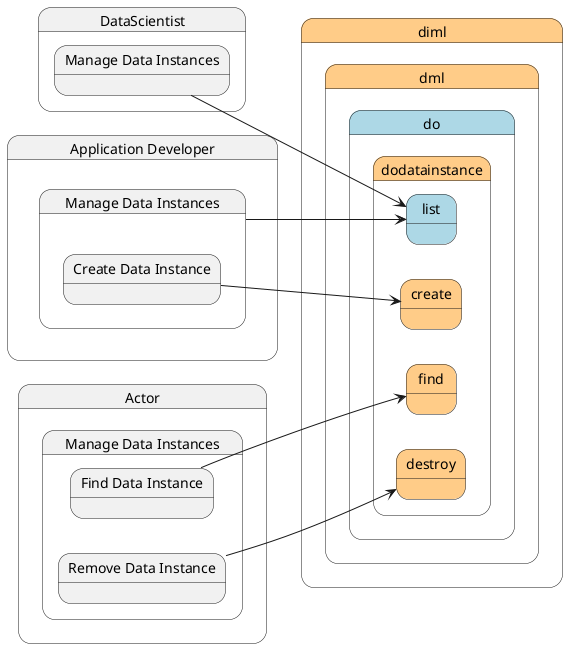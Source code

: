 @startuml
left to right direction



state "DataScientist" as DataScientist {
    state "Manage Data Instances" as DataScientistManageDataInstances {
    }
}
state "diml" as diml #ffcc88 {
state "dml" as dimldml #ffcc88 {
state "do" as dimldmldo #lightblue {
state "datainstance" as dimldmldodatainstance #lightblue {
state "list" as dimldmldodatainstancelist #lightblue {
}
}
}
}
}

DataScientistManageDataInstances --> dimldmldodatainstancelist

state "ApplicationDeveloper" as ApplicationDeveloper {
    state "Manage Data Instances" as ApplicationDeveloperManageDataInstances {
    }
}
state "diml" as diml #ffcc88 {
state "dml" as dimldml #ffcc88 {
state "do" as dimldmldo #lightblue {
state "datainstance" as dimldmldodatainstance #lightblue {
state "list" as dimldmldodatainstancelist #lightblue {
}
}
}
}
}

ApplicationDeveloperManageDataInstances --> dimldmldodatainstancelist


    state "Application Developer" as ApplicationDeveloper {
        state "Manage Data Instances" as ApplicationDeveloperManageDataInstances {
            state "Create Data Instance" as ApplicationDeveloperManageDataInstancesCreateDataInstance {
            }
        }
    }
    state "diml" as diml #ffcc88 {
state "dml" as dimldml #ffcc88 {
state "dodatainstance" as dimldmldodatainstance #ffcc88 {
state "create" as dimldmldodatainstancecreate #ffcc88 {
}
}
}
}

    ApplicationDeveloperManageDataInstancesCreateDataInstance --> dimldmldodatainstancecreate
    
 
    state "Actor" as Actor {
        state "Manage Data Instances" as ActorManageDataInstances {
            state "Find Data Instance" as ActorManageDataInstancesFindDataInstance {
            }
        }
    }
    state "diml" as diml #ffcc88 {
state "dml" as dimldml #ffcc88 {
state "dodatainstance" as dimldmldodatainstance #ffcc88 {
state "find" as dimldmldodatainstancefind #ffcc88 {
}
}
}
}

    ActorManageDataInstancesFindDataInstance --> dimldmldodatainstancefind
    
 
    state "Actor" as Actor {
        state "Manage Data Instances" as ActorManageDataInstances {
            state "Remove Data Instance" as ActorManageDataInstancesRemoveDataInstance {
            }
        }
    }
    state "diml" as diml #ffcc88 {
state "dml" as dimldml #ffcc88 {
state "dodatainstance" as dimldmldodatainstance #ffcc88 {
state "destroy" as dimldmldodatainstancedestroy #ffcc88 {
}
}
}
}

    ActorManageDataInstancesRemoveDataInstance --> dimldmldodatainstancedestroy
    
 
 

@enduml

